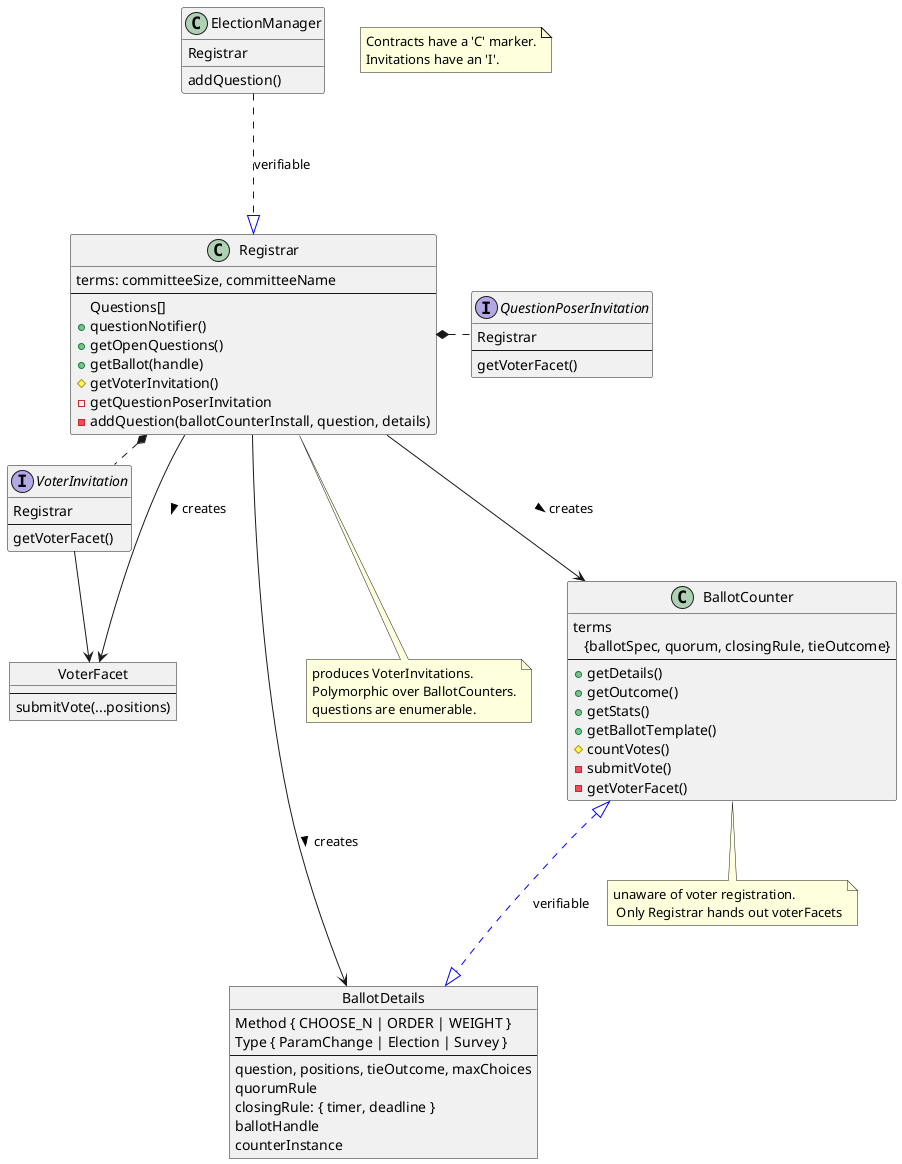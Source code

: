 @startuml governance invitation linkages

note "Contracts have a 'C' marker.\nInvitations have an 'I'." as NC

class Registrar {
    terms: committeeSize, committeeName
    --
    Questions[]
    +questionNotifier()
    +getOpenQuestions()
    +getBallot(handle)
    #getVoterInvitation()
    -getQuestionPoserInvitation
    -addQuestion(ballotCounterInstall, question, details)
}

note "produces VoterInvitations.\nPolymorphic over BallotCounters.\nquestions are enumerable." as N1
Registrar .. N1

class BallotCounter {
    terms\n   {ballotSpec, quorum, closingRule, tieOutcome}
    --
    +getDetails()
    +getOutcome()
    +getStats()
    +getBallotTemplate()
    #countVotes()
    -submitVote()
    -getVoterFacet()
}

note "unaware of voter registration.\n Only Registrar hands out voterFacets" as N2
BallotCounter .. N2

object BallotDetails {
    Method { CHOOSE_N | ORDER | WEIGHT }
    Type { ParamChange | Election | Survey }
    --
    question, positions, tieOutcome, maxChoices
    quorumRule
    closingRule: { timer, deadline }
    ballotHandle
    counterInstance
}

class ElectionManager {
    Registrar
    addQuestion()
}

object VoterFacet {
    ---
    submitVote(...positions)
}

interface VoterInvitation {
    Registrar
    --
    getVoterFacet()
}

interface QuestionPoserInvitation {
    Registrar
    --
    getVoterFacet()
}


ElectionManager -.[#blue]-|> Registrar : verifiable

Registrar *. VoterInvitation
Registrar *. QuestionPoserInvitation
Registrar --> BallotCounter : creates >
Registrar --> VoterFacet : creates >
VoterInvitation -> VoterFacet
Registrar -> BallotDetails : creates >
BallotCounter <|-.[#blue]-|> BallotDetails : verifiable


@enduml